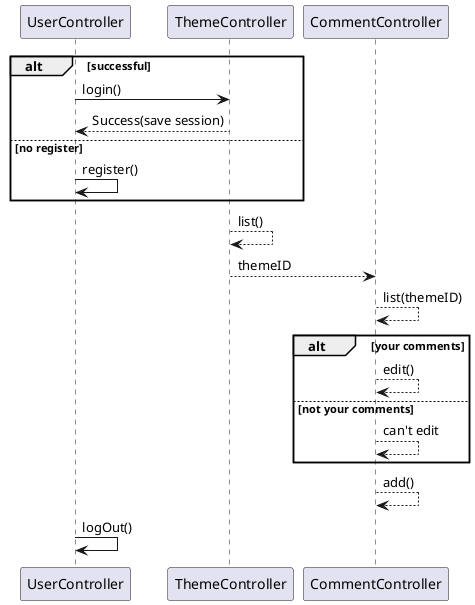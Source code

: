 @startuml
alt successful
UserController -> ThemeController: login()
ThemeController --> UserController: Success(save session)
else  no register
UserController -> UserController: register()
end

ThemeController --> ThemeController: list()
ThemeController --> CommentController: themeID

CommentController --> CommentController: list(themeID)

alt your comments
CommentController --> CommentController: edit()
else not your comments
CommentController --> CommentController: can't edit
end

CommentController --> CommentController: add()

UserController -> UserController: logOut()

@enduml
